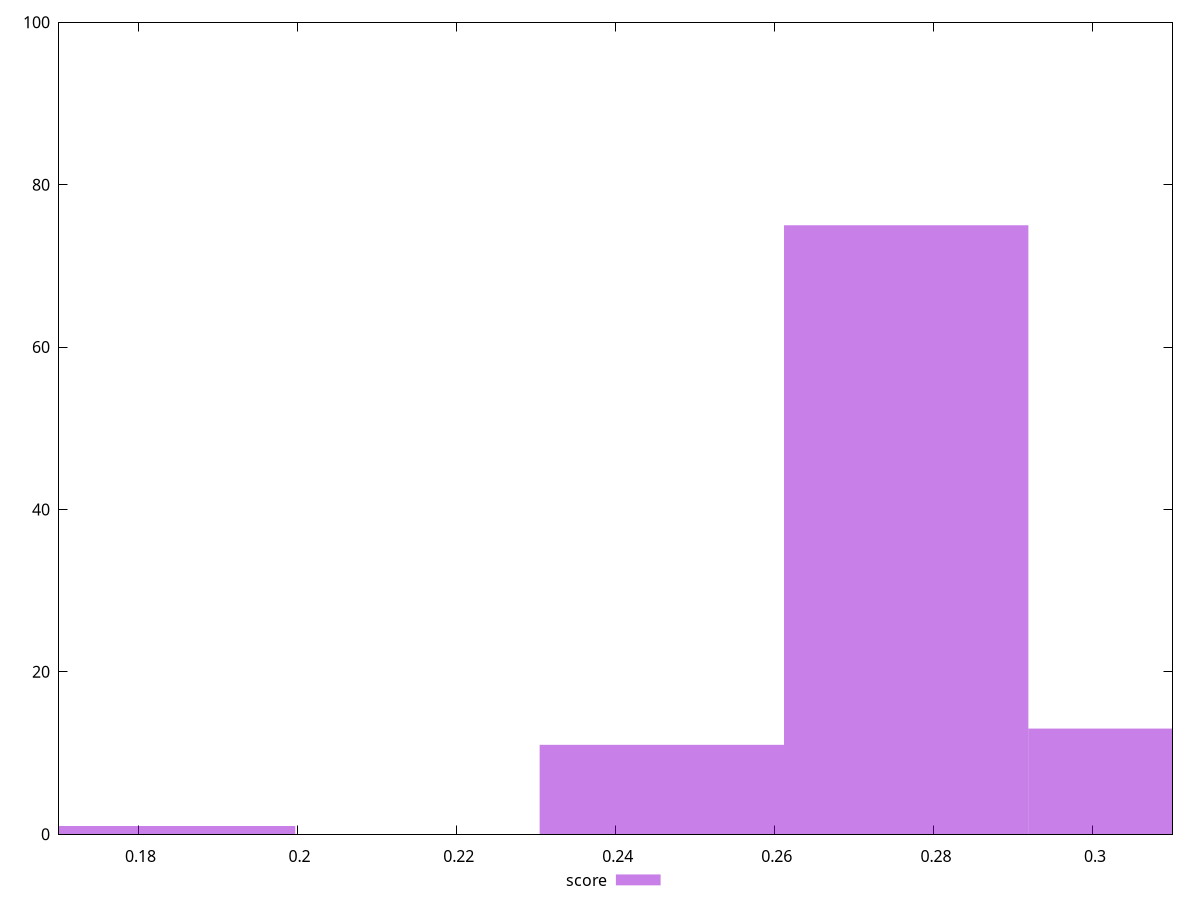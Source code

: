 reset

$score <<EOF
0.24579331206944624 11
0.3072416400868078 13
0.27651747607812704 75
0.1843449840520847 1
EOF

set key outside below
set boxwidth 0.03072416400868078
set xrange [0.17:0.31]
set yrange [0:100]
set trange [0:100]
set style fill transparent solid 0.5 noborder
set terminal svg size 640, 490 enhanced background rgb 'white'
set output "reports/report_00031_2021-02-24T23-18-18.084Z/max-potential-fid/samples/astro/score/histogram.svg"

plot $score title "score" with boxes

reset

